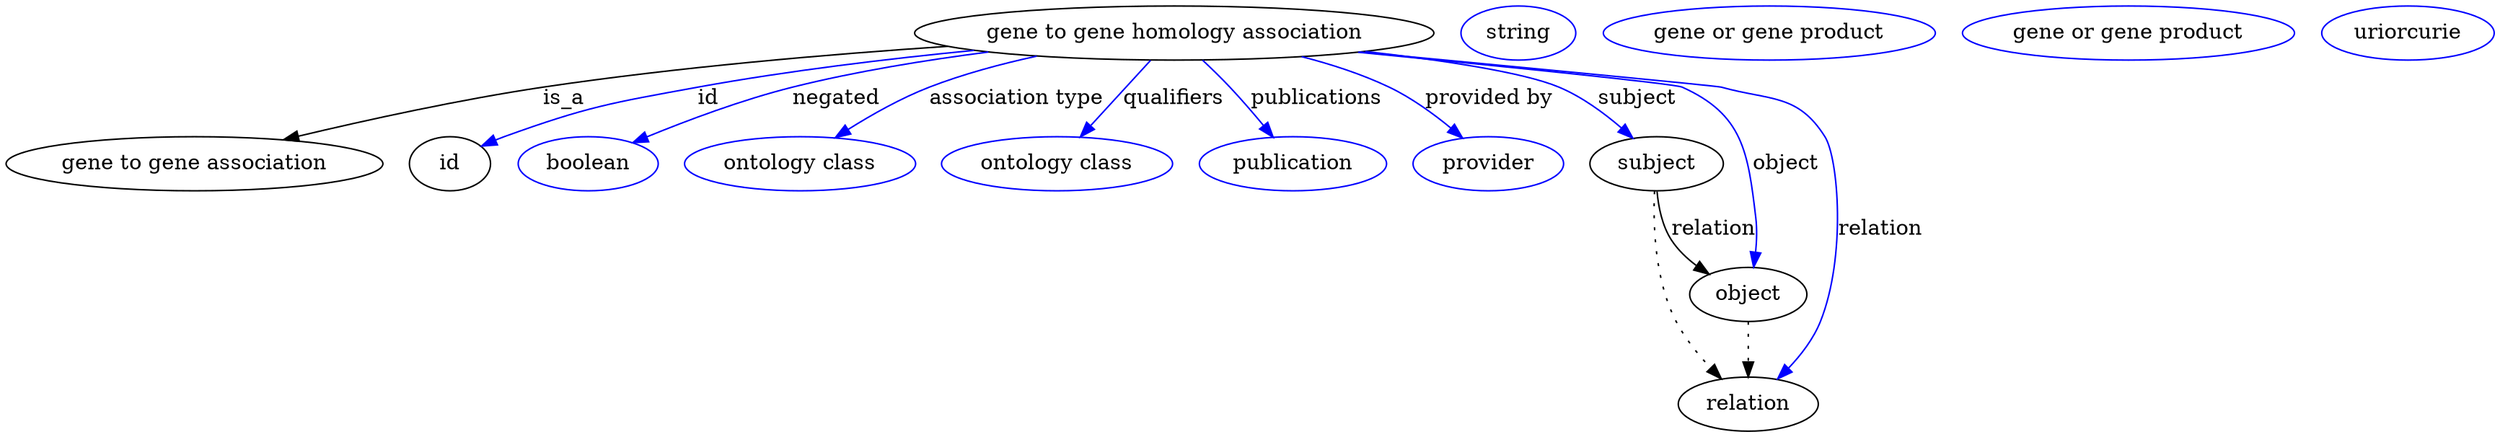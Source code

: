 digraph {
	graph [bb="0,0,1346.3,283"];
	node [label="\N"];
	"gene to gene homology association"	[height=0.5,
		label="gene to gene homology association",
		pos="645.84,265",
		width=3.7733];
	"gene to gene association"	[height=0.5,
		pos="96.841,178",
		width=2.69];
	"gene to gene homology association" -> "gene to gene association"	[label=is_a,
		lp="318.84,221.5",
		pos="e,148.92,193.33 529.19,255.67 463.82,250.06 380.98,241.4 307.84,229 257.16,220.41 200.51,206.76 158.68,195.89"];
	id	[height=0.5,
		pos="238.84,178",
		width=0.75];
	"gene to gene homology association" -> id	[color=blue,
		label=id,
		lp="389.34,221.5",
		pos="e,259.92,189.64 535.91,254.35 460.57,245.22 359.37,227.96 274.84,196 273,195.3 271.12,194.55 269.24,193.76",
		style=solid];
	negated	[color=blue,
		height=0.5,
		label=boolean,
		pos="321.84,178",
		width=1.0652];
	"gene to gene homology association" -> negated	[color=blue,
		label=negated,
		lp="466.34,221.5",
		pos="e,347.66,191.39 552.09,251.93 517.96,246.43 479.32,238.89 444.84,229 414.33,220.25 381.05,206.44 356.81,195.55",
		style=solid];
	"association type"	[color=blue,
		height=0.5,
		label="ontology class",
		pos="439.84,178",
		width=1.7151];
	"gene to gene homology association" -> "association type"	[color=blue,
		label="association type",
		lp="561.84,221.5",
		pos="e,461.03,195.09 577.41,249.39 557.75,244.1 536.58,237.33 517.84,229 500.92,221.48 483.45,210.61 469.34,200.93",
		style=solid];
	qualifiers	[color=blue,
		height=0.5,
		label="ontology class",
		pos="580.84,178",
		width=1.7151];
	"gene to gene homology association" -> qualifiers	[color=blue,
		label=qualifiers,
		lp="643.34,221.5",
		pos="e,593.75,195.89 632.69,246.8 623.29,234.51 610.49,217.77 599.96,204.01",
		style=solid];
	publications	[color=blue,
		height=0.5,
		label=publication,
		pos="710.84,178",
		width=1.3902];
	"gene to gene homology association" -> publications	[color=blue,
		label=publications,
		lp="717.34,221.5",
		pos="e,698.2,195.69 659.05,246.93 663.45,241.23 668.36,234.85 672.84,229 679.14,220.78 685.99,211.77 692.13,203.7",
		style=solid];
	"provided by"	[color=blue,
		height=0.5,
		label=provider,
		pos="818.84,178",
		width=1.1193];
	"gene to gene homology association" -> "provided by"	[color=blue,
		label="provided by",
		lp="810.84,221.5",
		pos="e,802.34,194.57 706.22,248.78 722.48,243.57 739.74,237 754.84,229 768.98,221.51 783.16,210.84 794.56,201.28",
		style=solid];
	subject	[height=0.5,
		pos="912.84,178",
		width=0.99297];
	"gene to gene homology association" -> subject	[color=blue,
		label=subject,
		lp="893.34,221.5",
		pos="e,897.44,194.37 740.28,252.05 783.06,245.74 828.37,237.55 847.84,229 863.2,222.26 878.19,211.13 889.9,201.09",
		style=solid];
	object	[height=0.5,
		pos="969.84,91",
		width=0.9027];
	"gene to gene homology association" -> object	[color=blue,
		label=object,
		lp="986.84,178",
		pos="e,971.35,109.18 742,252.19 818.25,242.74 912.7,230.76 916.84,229 938.36,219.82 945.32,215.76 957.84,196 971.05,175.15 967.93,166.51 \
970.84,142 971.71,134.7 971.89,126.76 971.75,119.4",
		style=solid];
	relation	[height=0.5,
		pos="969.84,18",
		width=1.0471];
	"gene to gene homology association" -> relation	[color=blue,
		label=relation,
		lp="1048.8,134.5",
		pos="e,985.89,34.37 743.44,252.45 758.96,250.62 774.84,248.76 789.84,247 858.72,238.93 878.57,249.43 944.84,229 975.05,219.69 991.01,\
222.76 1007.8,196 1037,149.71 1028.3,124.83 1010.8,73 1007,61.726 999.86,50.937 992.55,42.008",
		style=solid];
	association_id	[color=blue,
		height=0.5,
		label=string,
		pos="829.84,265",
		width=0.84854];
	subject -> object	[label=relation,
		lp="949.84,134.5",
		pos="e,949.77,105.46 915.89,159.76 918.26,149.6 922.28,136.87 928.84,127 932.45,121.58 937.12,116.52 942.01,112.03"];
	subject -> relation	[pos="e,954.81,34.772 912.7,159.63 913.15,138.3 915.96,101.46 928.84,73 933.75,62.163 941.17,51.467 948.36,42.489",
		style=dotted];
	"gene to gene association_subject"	[color=blue,
		height=0.5,
		label="gene or gene product",
		pos="963.84,265",
		width=2.3651];
	object -> relation	[pos="e,969.84,36.029 969.84,72.813 969.84,64.789 969.84,55.047 969.84,46.069",
		style=dotted];
	"gene to gene association_object"	[color=blue,
		height=0.5,
		label="gene or gene product",
		pos="1151.8,265",
		width=2.3651];
	"gene to gene homology association_relation"	[color=blue,
		height=0.5,
		label=uriorcurie,
		pos="1300.8,265",
		width=1.2638];
}
